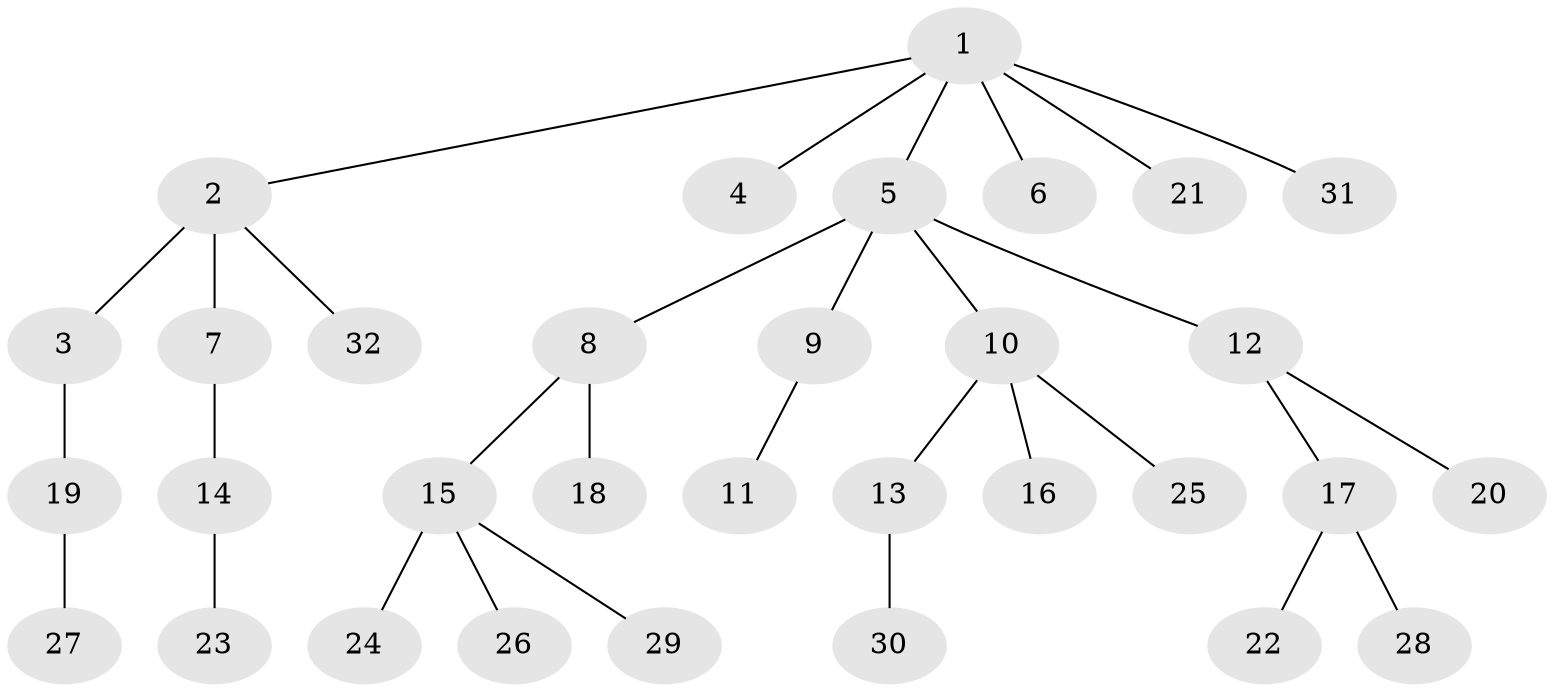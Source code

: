 // original degree distribution, {5: 0.038461538461538464, 4: 0.04807692307692308, 3: 0.11538461538461539, 2: 0.25961538461538464, 6: 0.038461538461538464, 1: 0.5}
// Generated by graph-tools (version 1.1) at 2025/51/03/04/25 22:51:27]
// undirected, 32 vertices, 31 edges
graph export_dot {
  node [color=gray90,style=filled];
  1;
  2;
  3;
  4;
  5;
  6;
  7;
  8;
  9;
  10;
  11;
  12;
  13;
  14;
  15;
  16;
  17;
  18;
  19;
  20;
  21;
  22;
  23;
  24;
  25;
  26;
  27;
  28;
  29;
  30;
  31;
  32;
  1 -- 2 [weight=1.0];
  1 -- 4 [weight=1.0];
  1 -- 5 [weight=1.0];
  1 -- 6 [weight=1.0];
  1 -- 21 [weight=1.0];
  1 -- 31 [weight=1.0];
  2 -- 3 [weight=1.0];
  2 -- 7 [weight=2.0];
  2 -- 32 [weight=1.0];
  3 -- 19 [weight=1.0];
  5 -- 8 [weight=1.0];
  5 -- 9 [weight=1.0];
  5 -- 10 [weight=1.0];
  5 -- 12 [weight=2.0];
  7 -- 14 [weight=1.0];
  8 -- 15 [weight=1.0];
  8 -- 18 [weight=4.0];
  9 -- 11 [weight=1.0];
  10 -- 13 [weight=1.0];
  10 -- 16 [weight=1.0];
  10 -- 25 [weight=1.0];
  12 -- 17 [weight=1.0];
  12 -- 20 [weight=1.0];
  13 -- 30 [weight=3.0];
  14 -- 23 [weight=1.0];
  15 -- 24 [weight=1.0];
  15 -- 26 [weight=1.0];
  15 -- 29 [weight=1.0];
  17 -- 22 [weight=1.0];
  17 -- 28 [weight=1.0];
  19 -- 27 [weight=1.0];
}
